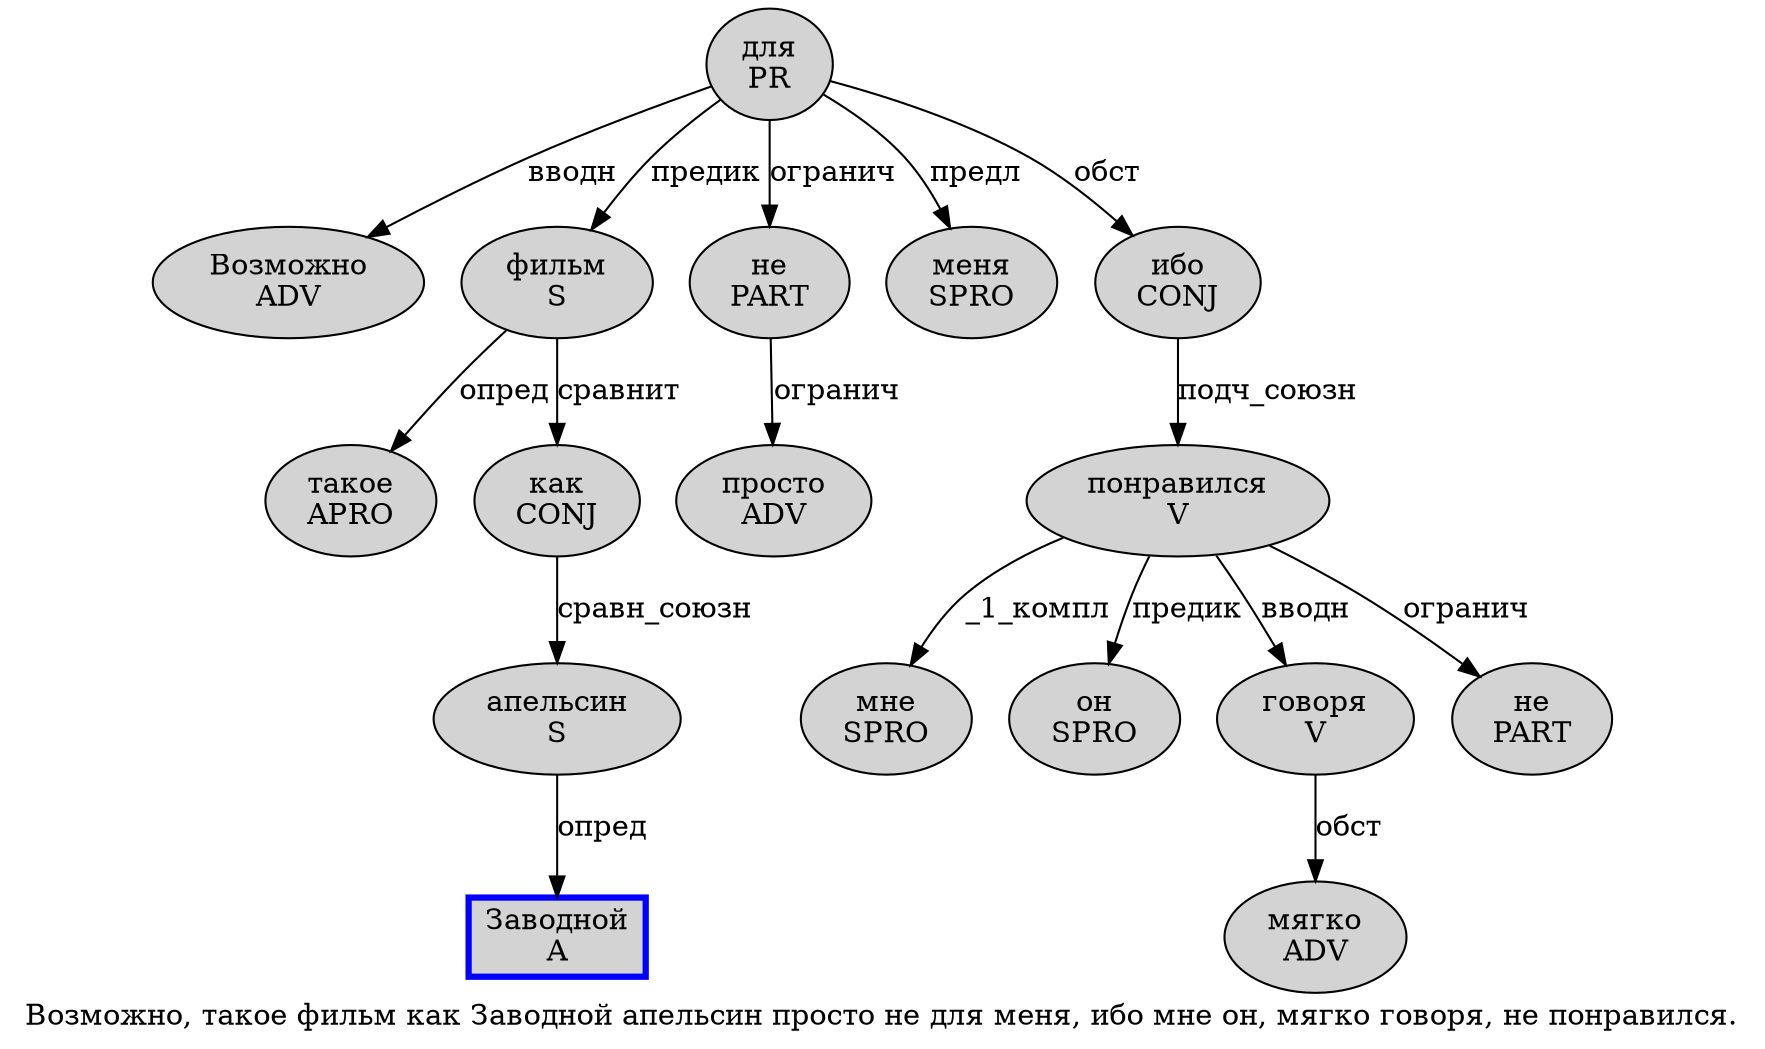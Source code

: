 digraph SENTENCE_4009 {
	graph [label="Возможно, такое фильм как Заводной апельсин просто не для меня, ибо мне он, мягко говоря, не понравился."]
	node [style=filled]
		0 [label="Возможно
ADV" color="" fillcolor=lightgray penwidth=1 shape=ellipse]
		2 [label="такое
APRO" color="" fillcolor=lightgray penwidth=1 shape=ellipse]
		3 [label="фильм
S" color="" fillcolor=lightgray penwidth=1 shape=ellipse]
		4 [label="как
CONJ" color="" fillcolor=lightgray penwidth=1 shape=ellipse]
		5 [label="Заводной
A" color=blue fillcolor=lightgray penwidth=3 shape=box]
		6 [label="апельсин
S" color="" fillcolor=lightgray penwidth=1 shape=ellipse]
		7 [label="просто
ADV" color="" fillcolor=lightgray penwidth=1 shape=ellipse]
		8 [label="не
PART" color="" fillcolor=lightgray penwidth=1 shape=ellipse]
		9 [label="для
PR" color="" fillcolor=lightgray penwidth=1 shape=ellipse]
		10 [label="меня
SPRO" color="" fillcolor=lightgray penwidth=1 shape=ellipse]
		12 [label="ибо
CONJ" color="" fillcolor=lightgray penwidth=1 shape=ellipse]
		13 [label="мне
SPRO" color="" fillcolor=lightgray penwidth=1 shape=ellipse]
		14 [label="он
SPRO" color="" fillcolor=lightgray penwidth=1 shape=ellipse]
		16 [label="мягко
ADV" color="" fillcolor=lightgray penwidth=1 shape=ellipse]
		17 [label="говоря
V" color="" fillcolor=lightgray penwidth=1 shape=ellipse]
		19 [label="не
PART" color="" fillcolor=lightgray penwidth=1 shape=ellipse]
		20 [label="понравился
V" color="" fillcolor=lightgray penwidth=1 shape=ellipse]
			6 -> 5 [label="опред"]
			3 -> 2 [label="опред"]
			3 -> 4 [label="сравнит"]
			12 -> 20 [label="подч_союзн"]
			17 -> 16 [label="обст"]
			4 -> 6 [label="сравн_союзн"]
			20 -> 13 [label="_1_компл"]
			20 -> 14 [label="предик"]
			20 -> 17 [label="вводн"]
			20 -> 19 [label="огранич"]
			8 -> 7 [label="огранич"]
			9 -> 0 [label="вводн"]
			9 -> 3 [label="предик"]
			9 -> 8 [label="огранич"]
			9 -> 10 [label="предл"]
			9 -> 12 [label="обст"]
}